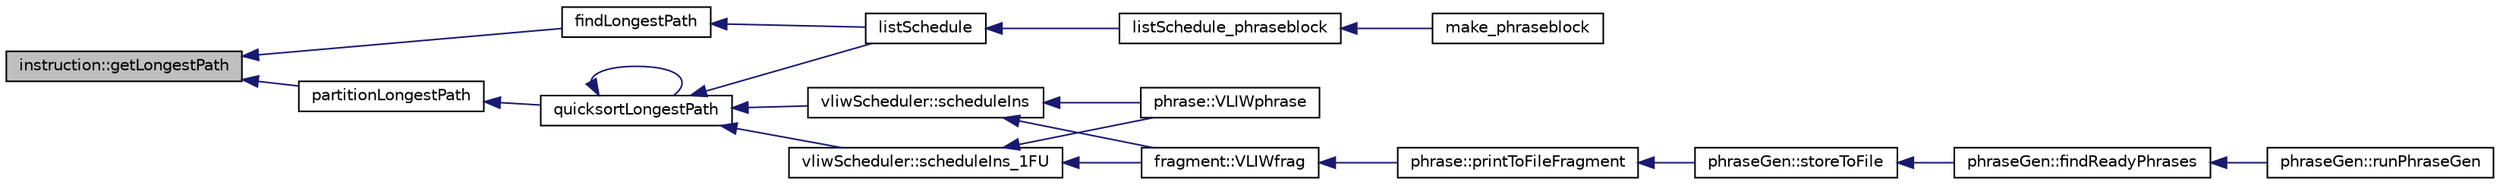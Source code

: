 digraph G
{
  edge [fontname="Helvetica",fontsize="10",labelfontname="Helvetica",labelfontsize="10"];
  node [fontname="Helvetica",fontsize="10",shape=record];
  rankdir=LR;
  Node1 [label="instruction::getLongestPath",height=0.2,width=0.4,color="black", fillcolor="grey75", style="filled" fontcolor="black"];
  Node1 -> Node2 [dir=back,color="midnightblue",fontsize="10",style="solid",fontname="Helvetica"];
  Node2 [label="findLongestPath",height=0.2,width=0.4,color="black", fillcolor="white", style="filled",URL="$listSchedule_8cpp.html#aa79c6fb1ba7cac942c3f3df4b4adb0ff"];
  Node2 -> Node3 [dir=back,color="midnightblue",fontsize="10",style="solid",fontname="Helvetica"];
  Node3 [label="listSchedule",height=0.2,width=0.4,color="black", fillcolor="white", style="filled",URL="$listSchedule_8h.html#af9a47861fb738dfb09aa240667f01b1e"];
  Node3 -> Node4 [dir=back,color="midnightblue",fontsize="10",style="solid",fontname="Helvetica"];
  Node4 [label="listSchedule_phraseblock",height=0.2,width=0.4,color="black", fillcolor="white", style="filled",URL="$make__phraseblock_8cpp.html#a65aeab967a815a10deb65ad6d6ce5116"];
  Node4 -> Node5 [dir=back,color="midnightblue",fontsize="10",style="solid",fontname="Helvetica"];
  Node5 [label="make_phraseblock",height=0.2,width=0.4,color="black", fillcolor="white", style="filled",URL="$make__phraseblock_8cpp.html#af5aea5750e9482dfe18f886b91b680b4"];
  Node1 -> Node6 [dir=back,color="midnightblue",fontsize="10",style="solid",fontname="Helvetica"];
  Node6 [label="partitionLongestPath",height=0.2,width=0.4,color="black", fillcolor="white", style="filled",URL="$backend_2quickSort_8h.html#aa56ec25f7954ac99821ae5a33fec064c"];
  Node6 -> Node7 [dir=back,color="midnightblue",fontsize="10",style="solid",fontname="Helvetica"];
  Node7 [label="quicksortLongestPath",height=0.2,width=0.4,color="black", fillcolor="white", style="filled",URL="$backend_2quickSort_8h.html#a200d864344f989164a45f0cd735d82e6"];
  Node7 -> Node3 [dir=back,color="midnightblue",fontsize="10",style="solid",fontname="Helvetica"];
  Node7 -> Node7 [dir=back,color="midnightblue",fontsize="10",style="solid",fontname="Helvetica"];
  Node7 -> Node8 [dir=back,color="midnightblue",fontsize="10",style="solid",fontname="Helvetica"];
  Node8 [label="vliwScheduler::scheduleIns",height=0.2,width=0.4,color="black", fillcolor="white", style="filled",URL="$classvliwScheduler.html#a29a8e438bea013f48b2cc7b3e672dfe6"];
  Node8 -> Node9 [dir=back,color="midnightblue",fontsize="10",style="solid",fontname="Helvetica"];
  Node9 [label="fragment::VLIWfrag",height=0.2,width=0.4,color="black", fillcolor="white", style="filled",URL="$classfragment.html#aec9f0320f42a1417a2fb59c57df575f2"];
  Node9 -> Node10 [dir=back,color="midnightblue",fontsize="10",style="solid",fontname="Helvetica"];
  Node10 [label="phrase::printToFileFragment",height=0.2,width=0.4,color="black", fillcolor="white", style="filled",URL="$classphrase.html#a555253effe54e3dc88d47d5e33a7baa1"];
  Node10 -> Node11 [dir=back,color="midnightblue",fontsize="10",style="solid",fontname="Helvetica"];
  Node11 [label="phraseGen::storeToFile",height=0.2,width=0.4,color="black", fillcolor="white", style="filled",URL="$classphraseGen.html#aba7134610613016de2d7d91d47c5dd4e"];
  Node11 -> Node12 [dir=back,color="midnightblue",fontsize="10",style="solid",fontname="Helvetica"];
  Node12 [label="phraseGen::findReadyPhrases",height=0.2,width=0.4,color="black", fillcolor="white", style="filled",URL="$classphraseGen.html#ab1fd52686e66bea06bd08d7fc8a4eb23"];
  Node12 -> Node13 [dir=back,color="midnightblue",fontsize="10",style="solid",fontname="Helvetica"];
  Node13 [label="phraseGen::runPhraseGen",height=0.2,width=0.4,color="black", fillcolor="white", style="filled",URL="$classphraseGen.html#a27c8b0d81592bc45e7f25e9cb7a4d1c4"];
  Node8 -> Node14 [dir=back,color="midnightblue",fontsize="10",style="solid",fontname="Helvetica"];
  Node14 [label="phrase::VLIWphrase",height=0.2,width=0.4,color="black", fillcolor="white", style="filled",URL="$classphrase.html#ad83361bffa7f64be8b2d6b0afbe8623c"];
  Node7 -> Node15 [dir=back,color="midnightblue",fontsize="10",style="solid",fontname="Helvetica"];
  Node15 [label="vliwScheduler::scheduleIns_1FU",height=0.2,width=0.4,color="black", fillcolor="white", style="filled",URL="$classvliwScheduler.html#a6b42ca4f7436dc7dfac2848dabc10416"];
  Node15 -> Node9 [dir=back,color="midnightblue",fontsize="10",style="solid",fontname="Helvetica"];
  Node15 -> Node14 [dir=back,color="midnightblue",fontsize="10",style="solid",fontname="Helvetica"];
}
